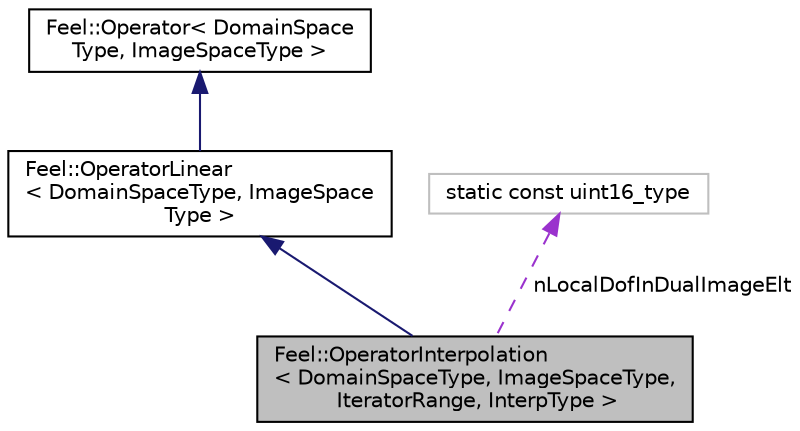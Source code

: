 digraph "Feel::OperatorInterpolation&lt; DomainSpaceType, ImageSpaceType, IteratorRange, InterpType &gt;"
{
 // LATEX_PDF_SIZE
  edge [fontname="Helvetica",fontsize="10",labelfontname="Helvetica",labelfontsize="10"];
  node [fontname="Helvetica",fontsize="10",shape=record];
  Node1 [label="Feel::OperatorInterpolation\l\< DomainSpaceType, ImageSpaceType,\l IteratorRange, InterpType \>",height=0.2,width=0.4,color="black", fillcolor="grey75", style="filled", fontcolor="black",tooltip="Global interpolation operator."];
  Node2 -> Node1 [dir="back",color="midnightblue",fontsize="10",style="solid",fontname="Helvetica"];
  Node2 [label="Feel::OperatorLinear\l\< DomainSpaceType, ImageSpace\lType \>",height=0.2,width=0.4,color="black", fillcolor="white", style="filled",URL="$classFeel_1_1OperatorLinear.html",tooltip=" "];
  Node3 -> Node2 [dir="back",color="midnightblue",fontsize="10",style="solid",fontname="Helvetica"];
  Node3 [label="Feel::Operator\< DomainSpace\lType, ImageSpaceType \>",height=0.2,width=0.4,color="black", fillcolor="white", style="filled",URL="$classFeel_1_1Operator.html",tooltip=" "];
  Node4 -> Node1 [dir="back",color="darkorchid3",fontsize="10",style="dashed",label=" nLocalDofInDualImageElt" ,fontname="Helvetica"];
  Node4 [label="static const uint16_type",height=0.2,width=0.4,color="grey75", fillcolor="white", style="filled",tooltip=" "];
}
